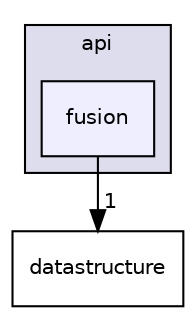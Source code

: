 digraph "interfaces/api/fusion" {
  compound=true
  node [ fontsize="10", fontname="Helvetica"];
  edge [ labelfontsize="10", labelfontname="Helvetica"];
  subgraph clusterdir_5ccb2e05c35c6d85a94d42568a113e58 {
    graph [ bgcolor="#ddddee", pencolor="black", label="api" fontname="Helvetica", fontsize="10", URL="dir_5ccb2e05c35c6d85a94d42568a113e58.html"]
  dir_147735400f60b2a1cc56b7ef1fd8c190 [shape=box, label="fusion", style="filled", fillcolor="#eeeeff", pencolor="black", URL="dir_147735400f60b2a1cc56b7ef1fd8c190.html"];
  }
  dir_3163639002ef67c6c12f1b2ccf7afca4 [shape=box label="datastructure" URL="dir_3163639002ef67c6c12f1b2ccf7afca4.html"];
  dir_147735400f60b2a1cc56b7ef1fd8c190->dir_3163639002ef67c6c12f1b2ccf7afca4 [headlabel="1", labeldistance=1.5 headhref="dir_000005_000029.html"];
}
